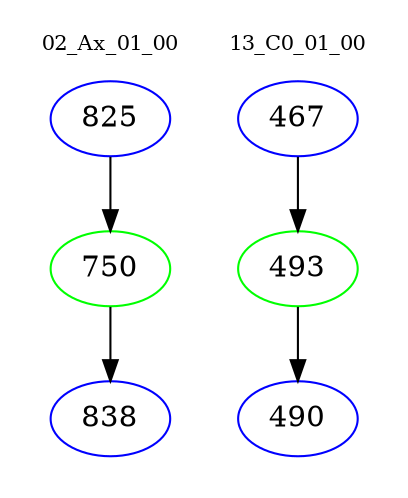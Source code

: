 digraph{
subgraph cluster_0 {
color = white
label = "02_Ax_01_00";
fontsize=10;
T0_825 [label="825", color="blue"]
T0_825 -> T0_750 [color="black"]
T0_750 [label="750", color="green"]
T0_750 -> T0_838 [color="black"]
T0_838 [label="838", color="blue"]
}
subgraph cluster_1 {
color = white
label = "13_C0_01_00";
fontsize=10;
T1_467 [label="467", color="blue"]
T1_467 -> T1_493 [color="black"]
T1_493 [label="493", color="green"]
T1_493 -> T1_490 [color="black"]
T1_490 [label="490", color="blue"]
}
}
